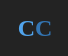 <mxfile version="22.0.4" type="device">
  <diagram name="Page-1" id="4xVhMeCdvF7blxwOqcNw">
    <mxGraphModel dx="-375" dy="-381" grid="0" gridSize="10" guides="1" tooltips="1" connect="1" arrows="1" fold="1" page="0" pageScale="1" pageWidth="850" pageHeight="1100" background="#232323" math="0" shadow="0">
      <root>
        <mxCell id="0" />
        <mxCell id="1" parent="0" />
        <mxCell id="JXEg91spkGCKNvsM-9QB-5" value="&lt;font face=&quot;Comic Sans MS&quot;&gt;&lt;font&gt;C&lt;/font&gt;&lt;font color=&quot;#3375b3&quot;&gt;C&lt;/font&gt;&lt;/font&gt;" style="text;html=1;align=center;verticalAlign=middle;resizable=0;points=[];autosize=1;strokeColor=none;fillColor=none;fontColor=#51a4ec;fontStyle=1" parent="1" vertex="1">
          <mxGeometry x="475" y="437" width="33" height="27" as="geometry" />
        </mxCell>
      </root>
    </mxGraphModel>
  </diagram>
</mxfile>
